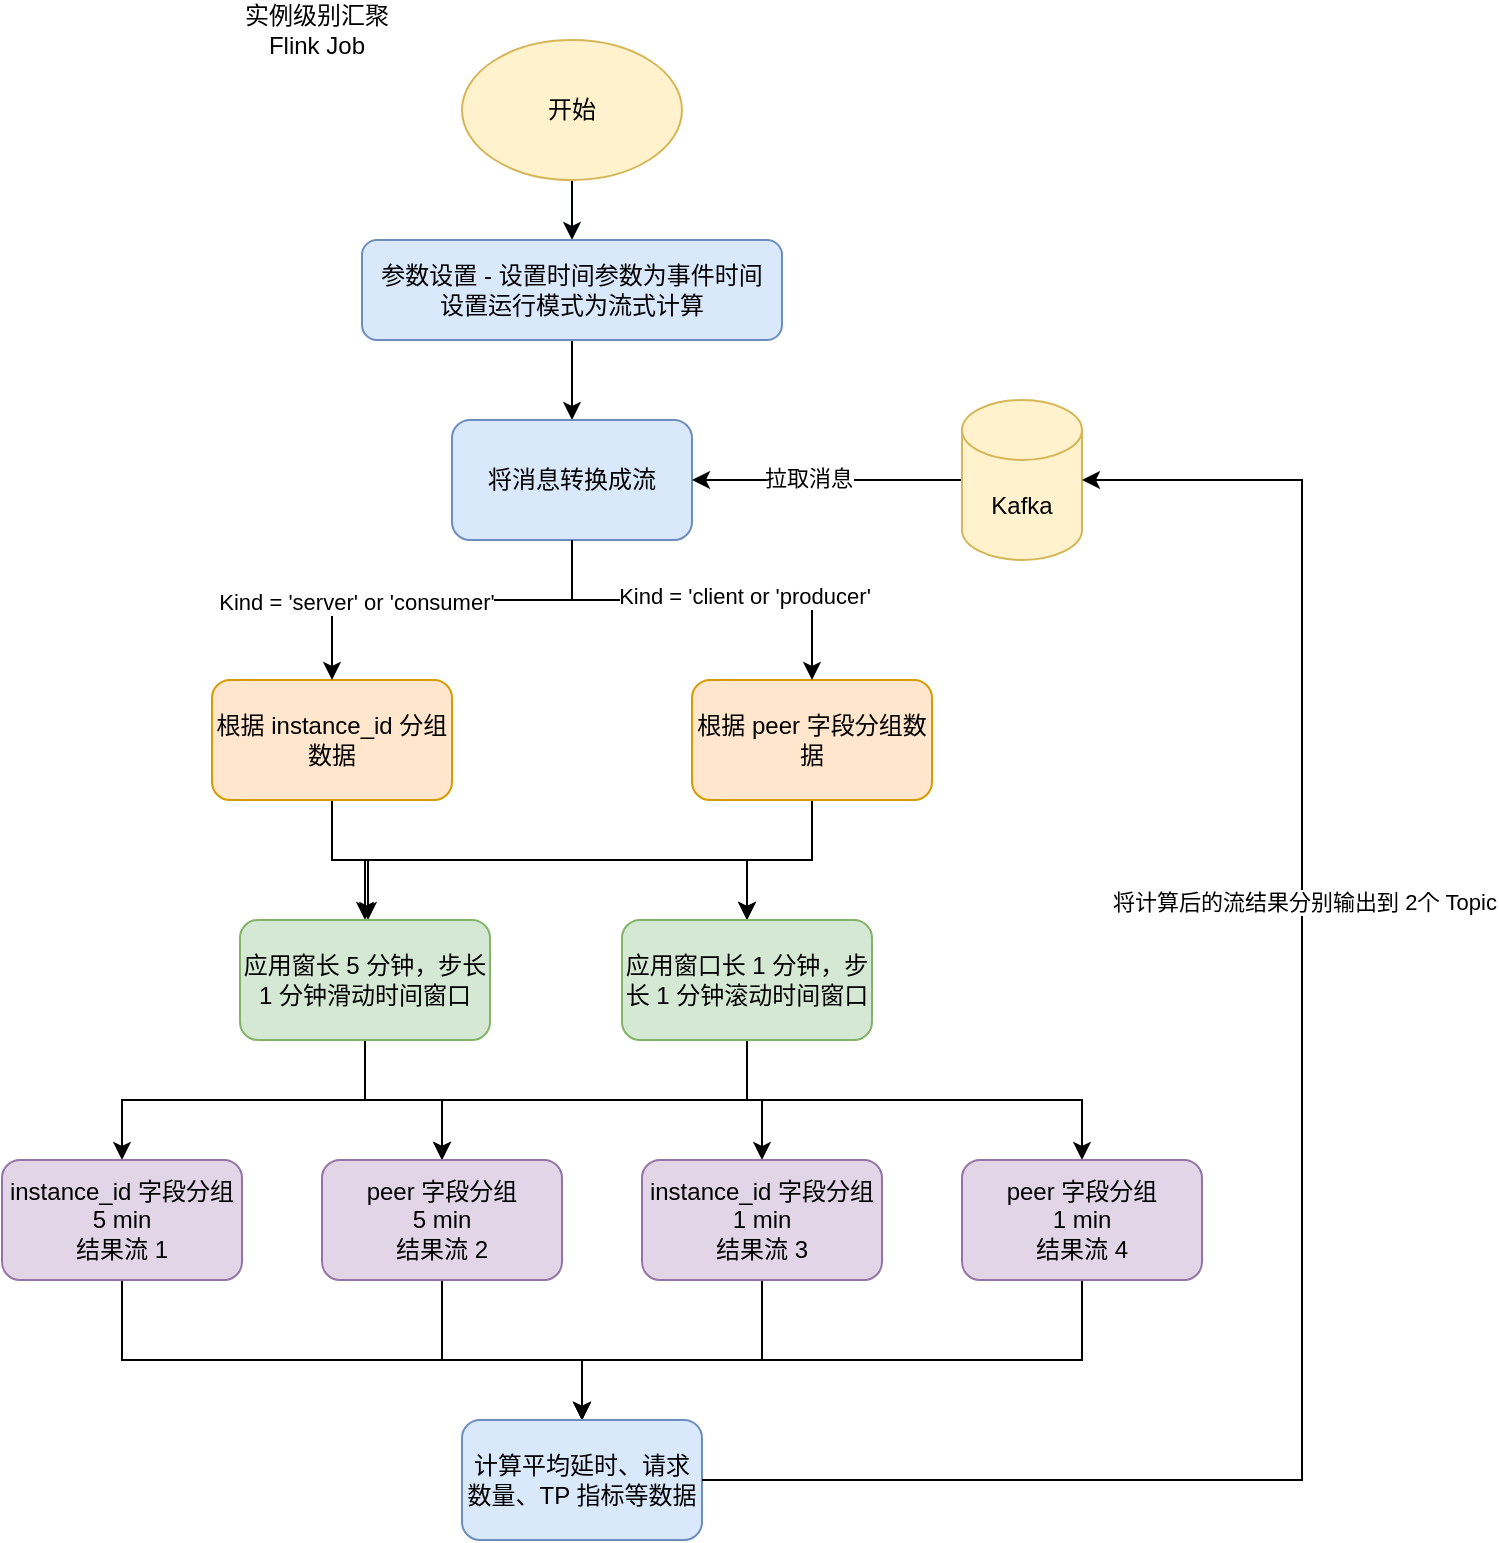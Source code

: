 <mxfile version="26.1.0">
  <diagram name="第 1 页" id="nLsq5W9adssXxSma-b2J">
    <mxGraphModel dx="976" dy="611" grid="1" gridSize="10" guides="1" tooltips="1" connect="1" arrows="1" fold="1" page="1" pageScale="1" pageWidth="827" pageHeight="1169" math="0" shadow="0">
      <root>
        <mxCell id="0" />
        <mxCell id="1" parent="0" />
        <mxCell id="k-FFmGOtWd7WNj8LAz9l-5" style="edgeStyle=orthogonalEdgeStyle;rounded=0;orthogonalLoop=1;jettySize=auto;html=1;entryX=0.5;entryY=0;entryDx=0;entryDy=0;fillColor=#dae8fc;strokeColor=light-dark(#00040a, #5c79a3);" parent="1" source="k-FFmGOtWd7WNj8LAz9l-1" target="k-FFmGOtWd7WNj8LAz9l-4" edge="1">
          <mxGeometry relative="1" as="geometry" />
        </mxCell>
        <mxCell id="k-FFmGOtWd7WNj8LAz9l-1" value="开始" style="ellipse;whiteSpace=wrap;html=1;fillColor=#fff2cc;strokeColor=#d6b656;" parent="1" vertex="1">
          <mxGeometry x="310" y="60" width="110" height="70" as="geometry" />
        </mxCell>
        <mxCell id="k-FFmGOtWd7WNj8LAz9l-7" style="edgeStyle=orthogonalEdgeStyle;rounded=0;orthogonalLoop=1;jettySize=auto;html=1;fillColor=#dae8fc;strokeColor=#000000;" parent="1" source="k-FFmGOtWd7WNj8LAz9l-4" target="k-FFmGOtWd7WNj8LAz9l-6" edge="1">
          <mxGeometry relative="1" as="geometry" />
        </mxCell>
        <mxCell id="k-FFmGOtWd7WNj8LAz9l-4" value="参数设置 - 设置时间参数为事件时间&lt;div&gt;设置运行模式为流式计算&lt;/div&gt;" style="rounded=1;whiteSpace=wrap;html=1;fillColor=#dae8fc;strokeColor=#6c8ebf;" parent="1" vertex="1">
          <mxGeometry x="260" y="160" width="210" height="50" as="geometry" />
        </mxCell>
        <mxCell id="k-FFmGOtWd7WNj8LAz9l-6" value="将消息转换成流" style="rounded=1;whiteSpace=wrap;html=1;fillColor=#dae8fc;strokeColor=#6c8ebf;" parent="1" vertex="1">
          <mxGeometry x="305" y="250" width="120" height="60" as="geometry" />
        </mxCell>
        <mxCell id="k-FFmGOtWd7WNj8LAz9l-10" style="edgeStyle=orthogonalEdgeStyle;rounded=0;orthogonalLoop=1;jettySize=auto;html=1;entryX=1;entryY=0.5;entryDx=0;entryDy=0;" parent="1" source="k-FFmGOtWd7WNj8LAz9l-8" target="k-FFmGOtWd7WNj8LAz9l-6" edge="1">
          <mxGeometry relative="1" as="geometry" />
        </mxCell>
        <mxCell id="k-FFmGOtWd7WNj8LAz9l-11" value="拉取消息" style="edgeLabel;html=1;align=center;verticalAlign=middle;resizable=0;points=[];" parent="k-FFmGOtWd7WNj8LAz9l-10" vertex="1" connectable="0">
          <mxGeometry x="0.141" y="-1" relative="1" as="geometry">
            <mxPoint as="offset" />
          </mxGeometry>
        </mxCell>
        <mxCell id="k-FFmGOtWd7WNj8LAz9l-8" value="Kafka" style="shape=cylinder3;whiteSpace=wrap;html=1;boundedLbl=1;backgroundOutline=1;size=15;fillColor=#fff2cc;strokeColor=#d6b656;" parent="1" vertex="1">
          <mxGeometry x="560" y="240" width="60" height="80" as="geometry" />
        </mxCell>
        <mxCell id="k-FFmGOtWd7WNj8LAz9l-26" style="edgeStyle=orthogonalEdgeStyle;rounded=0;orthogonalLoop=1;jettySize=auto;html=1;entryX=0.5;entryY=0;entryDx=0;entryDy=0;" parent="1" source="k-FFmGOtWd7WNj8LAz9l-9" target="k-FFmGOtWd7WNj8LAz9l-24" edge="1">
          <mxGeometry relative="1" as="geometry" />
        </mxCell>
        <mxCell id="k-FFmGOtWd7WNj8LAz9l-27" style="edgeStyle=orthogonalEdgeStyle;rounded=0;orthogonalLoop=1;jettySize=auto;html=1;entryX=0.5;entryY=0;entryDx=0;entryDy=0;" parent="1" source="k-FFmGOtWd7WNj8LAz9l-9" target="k-FFmGOtWd7WNj8LAz9l-25" edge="1">
          <mxGeometry relative="1" as="geometry">
            <Array as="points">
              <mxPoint x="245" y="470" />
              <mxPoint x="453" y="470" />
            </Array>
          </mxGeometry>
        </mxCell>
        <mxCell id="k-FFmGOtWd7WNj8LAz9l-9" value="根据 instance_id 分组数据" style="rounded=1;whiteSpace=wrap;html=1;fillColor=#ffe6cc;strokeColor=#d79b00;" parent="1" vertex="1">
          <mxGeometry x="185" y="380" width="120" height="60" as="geometry" />
        </mxCell>
        <mxCell id="k-FFmGOtWd7WNj8LAz9l-28" style="edgeStyle=orthogonalEdgeStyle;rounded=0;orthogonalLoop=1;jettySize=auto;html=1;" parent="1" source="k-FFmGOtWd7WNj8LAz9l-12" target="k-FFmGOtWd7WNj8LAz9l-24" edge="1">
          <mxGeometry relative="1" as="geometry">
            <Array as="points">
              <mxPoint x="485" y="470" />
              <mxPoint x="263" y="470" />
            </Array>
          </mxGeometry>
        </mxCell>
        <mxCell id="k-FFmGOtWd7WNj8LAz9l-29" style="edgeStyle=orthogonalEdgeStyle;rounded=0;orthogonalLoop=1;jettySize=auto;html=1;" parent="1" source="k-FFmGOtWd7WNj8LAz9l-12" target="k-FFmGOtWd7WNj8LAz9l-25" edge="1">
          <mxGeometry relative="1" as="geometry" />
        </mxCell>
        <mxCell id="k-FFmGOtWd7WNj8LAz9l-12" value="根据 peer 字段分组数据" style="rounded=1;whiteSpace=wrap;html=1;fillColor=#ffe6cc;strokeColor=#d79b00;" parent="1" vertex="1">
          <mxGeometry x="425" y="380" width="120" height="60" as="geometry" />
        </mxCell>
        <mxCell id="k-FFmGOtWd7WNj8LAz9l-13" value="" style="endArrow=classic;html=1;rounded=0;entryX=0.5;entryY=0;entryDx=0;entryDy=0;" parent="1" target="k-FFmGOtWd7WNj8LAz9l-9" edge="1">
          <mxGeometry width="50" height="50" relative="1" as="geometry">
            <mxPoint x="360" y="340" as="sourcePoint" />
            <mxPoint x="260" y="370" as="targetPoint" />
            <Array as="points">
              <mxPoint x="245" y="340" />
            </Array>
          </mxGeometry>
        </mxCell>
        <mxCell id="k-FFmGOtWd7WNj8LAz9l-19" value="Kind = &#39;server&#39; or &#39;consumer&#39;" style="edgeLabel;html=1;align=center;verticalAlign=middle;resizable=0;points=[];" parent="k-FFmGOtWd7WNj8LAz9l-13" vertex="1" connectable="0">
          <mxGeometry x="0.329" y="1" relative="1" as="geometry">
            <mxPoint as="offset" />
          </mxGeometry>
        </mxCell>
        <mxCell id="k-FFmGOtWd7WNj8LAz9l-16" value="" style="endArrow=classic;html=1;rounded=0;entryX=0.5;entryY=0;entryDx=0;entryDy=0;" parent="1" target="k-FFmGOtWd7WNj8LAz9l-12" edge="1">
          <mxGeometry width="50" height="50" relative="1" as="geometry">
            <mxPoint x="360" y="340" as="sourcePoint" />
            <mxPoint x="255" y="390" as="targetPoint" />
            <Array as="points">
              <mxPoint x="485" y="340" />
            </Array>
          </mxGeometry>
        </mxCell>
        <mxCell id="k-FFmGOtWd7WNj8LAz9l-20" value="Kind =&amp;nbsp;&#39;client or &#39;producer&#39;" style="edgeLabel;html=1;align=center;verticalAlign=middle;resizable=0;points=[];" parent="k-FFmGOtWd7WNj8LAz9l-16" vertex="1" connectable="0">
          <mxGeometry x="0.103" y="2" relative="1" as="geometry">
            <mxPoint as="offset" />
          </mxGeometry>
        </mxCell>
        <mxCell id="k-FFmGOtWd7WNj8LAz9l-17" value="" style="endArrow=none;html=1;rounded=0;entryX=0.5;entryY=1;entryDx=0;entryDy=0;" parent="1" target="k-FFmGOtWd7WNj8LAz9l-6" edge="1">
          <mxGeometry width="50" height="50" relative="1" as="geometry">
            <mxPoint x="365" y="340" as="sourcePoint" />
            <mxPoint x="367" y="310" as="targetPoint" />
          </mxGeometry>
        </mxCell>
        <mxCell id="k-FFmGOtWd7WNj8LAz9l-18" value="实例级别汇聚&lt;div&gt;Flink Job&lt;/div&gt;" style="text;html=1;align=center;verticalAlign=middle;whiteSpace=wrap;rounded=0;" parent="1" vertex="1">
          <mxGeometry x="185" y="40" width="105" height="30" as="geometry" />
        </mxCell>
        <mxCell id="k-FFmGOtWd7WNj8LAz9l-37" style="edgeStyle=orthogonalEdgeStyle;rounded=0;orthogonalLoop=1;jettySize=auto;html=1;entryX=0.5;entryY=0;entryDx=0;entryDy=0;" parent="1" source="k-FFmGOtWd7WNj8LAz9l-24" target="k-FFmGOtWd7WNj8LAz9l-30" edge="1">
          <mxGeometry relative="1" as="geometry" />
        </mxCell>
        <mxCell id="k-FFmGOtWd7WNj8LAz9l-38" style="edgeStyle=orthogonalEdgeStyle;rounded=0;orthogonalLoop=1;jettySize=auto;html=1;" parent="1" source="k-FFmGOtWd7WNj8LAz9l-24" target="k-FFmGOtWd7WNj8LAz9l-32" edge="1">
          <mxGeometry relative="1" as="geometry" />
        </mxCell>
        <mxCell id="k-FFmGOtWd7WNj8LAz9l-24" value="应用窗长 5 分钟，步长 1 分钟滑动时间窗口" style="rounded=1;whiteSpace=wrap;html=1;fillColor=#d5e8d4;strokeColor=#82b366;" parent="1" vertex="1">
          <mxGeometry x="199" y="500" width="125" height="60" as="geometry" />
        </mxCell>
        <mxCell id="k-FFmGOtWd7WNj8LAz9l-39" style="edgeStyle=orthogonalEdgeStyle;rounded=0;orthogonalLoop=1;jettySize=auto;html=1;entryX=0.5;entryY=0;entryDx=0;entryDy=0;" parent="1" source="k-FFmGOtWd7WNj8LAz9l-25" target="k-FFmGOtWd7WNj8LAz9l-33" edge="1">
          <mxGeometry relative="1" as="geometry" />
        </mxCell>
        <mxCell id="k-FFmGOtWd7WNj8LAz9l-40" style="edgeStyle=orthogonalEdgeStyle;rounded=0;orthogonalLoop=1;jettySize=auto;html=1;entryX=0.5;entryY=0;entryDx=0;entryDy=0;" parent="1" source="k-FFmGOtWd7WNj8LAz9l-25" target="k-FFmGOtWd7WNj8LAz9l-31" edge="1">
          <mxGeometry relative="1" as="geometry">
            <Array as="points">
              <mxPoint x="453" y="590" />
              <mxPoint x="620" y="590" />
            </Array>
          </mxGeometry>
        </mxCell>
        <mxCell id="k-FFmGOtWd7WNj8LAz9l-41" style="edgeStyle=orthogonalEdgeStyle;rounded=0;orthogonalLoop=1;jettySize=auto;html=1;entryX=0.5;entryY=0;entryDx=0;entryDy=0;" parent="1" source="k-FFmGOtWd7WNj8LAz9l-25" target="k-FFmGOtWd7WNj8LAz9l-32" edge="1">
          <mxGeometry relative="1" as="geometry">
            <Array as="points">
              <mxPoint x="453" y="590" />
              <mxPoint x="300" y="590" />
            </Array>
          </mxGeometry>
        </mxCell>
        <mxCell id="k-FFmGOtWd7WNj8LAz9l-25" value="应用窗口长 1 分钟，步长 1 分钟滚动时间窗口" style="rounded=1;whiteSpace=wrap;html=1;fillColor=#d5e8d4;strokeColor=#82b366;" parent="1" vertex="1">
          <mxGeometry x="390" y="500" width="125" height="60" as="geometry" />
        </mxCell>
        <mxCell id="k-FFmGOtWd7WNj8LAz9l-42" style="edgeStyle=orthogonalEdgeStyle;rounded=0;orthogonalLoop=1;jettySize=auto;html=1;entryX=0.5;entryY=0;entryDx=0;entryDy=0;" parent="1" source="k-FFmGOtWd7WNj8LAz9l-30" target="k-FFmGOtWd7WNj8LAz9l-35" edge="1">
          <mxGeometry relative="1" as="geometry">
            <Array as="points">
              <mxPoint x="140" y="720" />
              <mxPoint x="370" y="720" />
            </Array>
          </mxGeometry>
        </mxCell>
        <mxCell id="k-FFmGOtWd7WNj8LAz9l-30" value="instance_id 字段分组&lt;div&gt;&lt;span style=&quot;background-color: transparent; color: light-dark(rgb(0, 0, 0), rgb(255, 255, 255));&quot;&gt;5 min&lt;/span&gt;&lt;div&gt;结果流 1&lt;/div&gt;&lt;/div&gt;" style="rounded=1;whiteSpace=wrap;html=1;fillColor=#e1d5e7;strokeColor=#9673a6;" parent="1" vertex="1">
          <mxGeometry x="80" y="620" width="120" height="60" as="geometry" />
        </mxCell>
        <mxCell id="k-FFmGOtWd7WNj8LAz9l-47" style="edgeStyle=orthogonalEdgeStyle;rounded=0;orthogonalLoop=1;jettySize=auto;html=1;entryX=0.5;entryY=0;entryDx=0;entryDy=0;" parent="1" source="k-FFmGOtWd7WNj8LAz9l-31" target="k-FFmGOtWd7WNj8LAz9l-35" edge="1">
          <mxGeometry relative="1" as="geometry">
            <Array as="points">
              <mxPoint x="620" y="720" />
              <mxPoint x="370" y="720" />
            </Array>
          </mxGeometry>
        </mxCell>
        <mxCell id="k-FFmGOtWd7WNj8LAz9l-31" value="peer 字段分组&lt;div&gt;&lt;span style=&quot;background-color: transparent; color: light-dark(rgb(0, 0, 0), rgb(255, 255, 255));&quot;&gt;1 min&lt;/span&gt;&lt;div&gt;结果流 4&lt;/div&gt;&lt;/div&gt;" style="rounded=1;whiteSpace=wrap;html=1;fillColor=#e1d5e7;strokeColor=#9673a6;" parent="1" vertex="1">
          <mxGeometry x="560" y="620" width="120" height="60" as="geometry" />
        </mxCell>
        <mxCell id="k-FFmGOtWd7WNj8LAz9l-43" style="edgeStyle=orthogonalEdgeStyle;rounded=0;orthogonalLoop=1;jettySize=auto;html=1;" parent="1" source="k-FFmGOtWd7WNj8LAz9l-32" target="k-FFmGOtWd7WNj8LAz9l-35" edge="1">
          <mxGeometry relative="1" as="geometry">
            <Array as="points">
              <mxPoint x="300" y="720" />
              <mxPoint x="370" y="720" />
            </Array>
          </mxGeometry>
        </mxCell>
        <mxCell id="k-FFmGOtWd7WNj8LAz9l-32" value="peer 字段分组&lt;div&gt;&lt;span style=&quot;background-color: transparent; color: light-dark(rgb(0, 0, 0), rgb(255, 255, 255));&quot;&gt;5 min&lt;/span&gt;&lt;div&gt;结果流 2&lt;/div&gt;&lt;/div&gt;" style="rounded=1;whiteSpace=wrap;html=1;fillColor=#e1d5e7;strokeColor=#9673a6;" parent="1" vertex="1">
          <mxGeometry x="240" y="620" width="120" height="60" as="geometry" />
        </mxCell>
        <mxCell id="k-FFmGOtWd7WNj8LAz9l-50" style="edgeStyle=orthogonalEdgeStyle;rounded=0;orthogonalLoop=1;jettySize=auto;html=1;entryX=0.5;entryY=0;entryDx=0;entryDy=0;" parent="1" source="k-FFmGOtWd7WNj8LAz9l-33" target="k-FFmGOtWd7WNj8LAz9l-35" edge="1">
          <mxGeometry relative="1" as="geometry">
            <Array as="points">
              <mxPoint x="460" y="720" />
              <mxPoint x="370" y="720" />
            </Array>
          </mxGeometry>
        </mxCell>
        <mxCell id="k-FFmGOtWd7WNj8LAz9l-33" value="instance_id 字段分组&lt;div&gt;&lt;span style=&quot;background-color: transparent; color: light-dark(rgb(0, 0, 0), rgb(255, 255, 255));&quot;&gt;1 min&lt;/span&gt;&lt;div&gt;结果流 3&lt;/div&gt;&lt;/div&gt;" style="rounded=1;whiteSpace=wrap;html=1;fillColor=#e1d5e7;strokeColor=#9673a6;" parent="1" vertex="1">
          <mxGeometry x="400" y="620" width="120" height="60" as="geometry" />
        </mxCell>
        <mxCell id="k-FFmGOtWd7WNj8LAz9l-35" value="计算平均延时、请求数量、TP 指标等数据" style="rounded=1;whiteSpace=wrap;html=1;fillColor=#dae8fc;strokeColor=#6c8ebf;" parent="1" vertex="1">
          <mxGeometry x="310" y="750" width="120" height="60" as="geometry" />
        </mxCell>
        <mxCell id="k-FFmGOtWd7WNj8LAz9l-51" style="edgeStyle=orthogonalEdgeStyle;rounded=0;orthogonalLoop=1;jettySize=auto;html=1;entryX=1;entryY=0.5;entryDx=0;entryDy=0;entryPerimeter=0;" parent="1" source="k-FFmGOtWd7WNj8LAz9l-35" target="k-FFmGOtWd7WNj8LAz9l-8" edge="1">
          <mxGeometry relative="1" as="geometry">
            <Array as="points">
              <mxPoint x="730" y="780" />
              <mxPoint x="730" y="280" />
            </Array>
          </mxGeometry>
        </mxCell>
        <mxCell id="k-FFmGOtWd7WNj8LAz9l-52" value="将计算后的流结果分别输出到 2个 Topic" style="edgeLabel;html=1;align=center;verticalAlign=middle;resizable=0;points=[];" parent="k-FFmGOtWd7WNj8LAz9l-51" vertex="1" connectable="0">
          <mxGeometry x="0.294" y="-1" relative="1" as="geometry">
            <mxPoint as="offset" />
          </mxGeometry>
        </mxCell>
      </root>
    </mxGraphModel>
  </diagram>
</mxfile>
